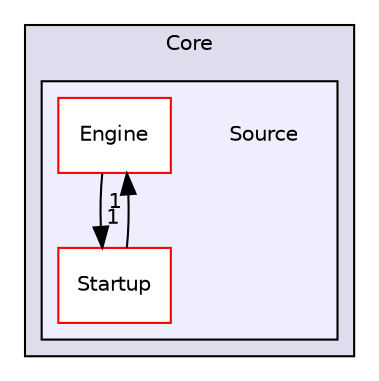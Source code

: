 digraph "Core/Source" {
  compound=true
  node [ fontsize="10", fontname="Helvetica"];
  edge [ labelfontsize="10", labelfontname="Helvetica"];
  subgraph clusterdir_c6310732a22f63c0c2fc5595561e68f1 {
    graph [ bgcolor="#ddddee", pencolor="black", label="Core" fontname="Helvetica", fontsize="10", URL="dir_c6310732a22f63c0c2fc5595561e68f1.html"]
  subgraph clusterdir_a4cb02fe4f7b73e09a7c4d547d8e5b78 {
    graph [ bgcolor="#eeeeff", pencolor="black", label="" URL="dir_a4cb02fe4f7b73e09a7c4d547d8e5b78.html"];
    dir_a4cb02fe4f7b73e09a7c4d547d8e5b78 [shape=plaintext label="Source"];
    dir_d28b6bfb47e35561ce84259144b64322 [shape=box label="Engine" color="red" fillcolor="white" style="filled" URL="dir_d28b6bfb47e35561ce84259144b64322.html"];
    dir_09f5313788705672dd13602df625ea19 [shape=box label="Startup" color="red" fillcolor="white" style="filled" URL="dir_09f5313788705672dd13602df625ea19.html"];
  }
  }
  dir_09f5313788705672dd13602df625ea19->dir_d28b6bfb47e35561ce84259144b64322 [headlabel="1", labeldistance=1.5 headhref="dir_000005_000002.html"];
  dir_d28b6bfb47e35561ce84259144b64322->dir_09f5313788705672dd13602df625ea19 [headlabel="1", labeldistance=1.5 headhref="dir_000002_000005.html"];
}
